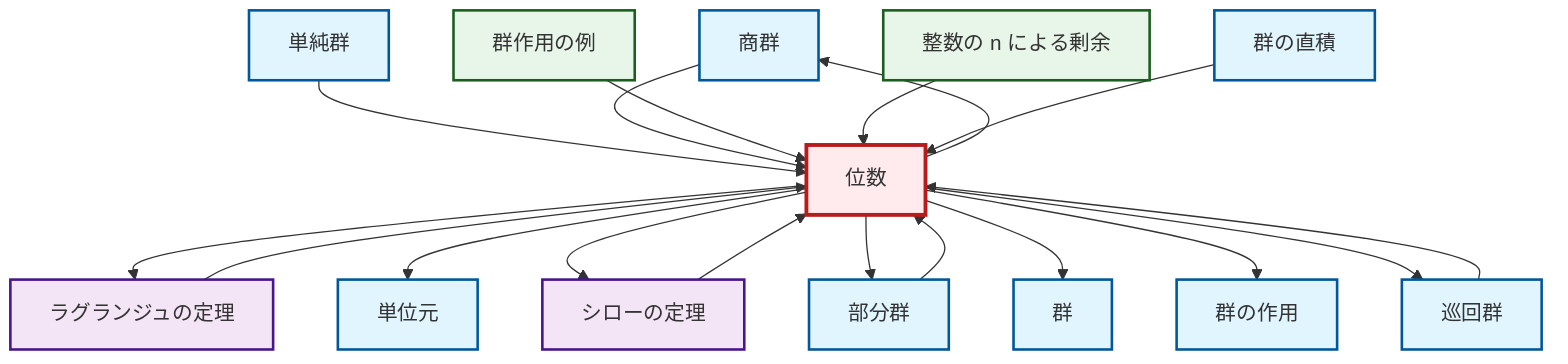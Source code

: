 graph TD
    classDef definition fill:#e1f5fe,stroke:#01579b,stroke-width:2px
    classDef theorem fill:#f3e5f5,stroke:#4a148c,stroke-width:2px
    classDef axiom fill:#fff3e0,stroke:#e65100,stroke-width:2px
    classDef example fill:#e8f5e9,stroke:#1b5e20,stroke-width:2px
    classDef current fill:#ffebee,stroke:#b71c1c,stroke-width:3px
    def-quotient-group["商群"]:::definition
    thm-lagrange["ラグランジュの定理"]:::theorem
    def-identity-element["単位元"]:::definition
    def-group-action["群の作用"]:::definition
    def-direct-product["群の直積"]:::definition
    def-subgroup["部分群"]:::definition
    ex-group-action-examples["群作用の例"]:::example
    thm-sylow["シローの定理"]:::theorem
    ex-quotient-integers-mod-n["整数の n による剰余"]:::example
    def-order["位数"]:::definition
    def-cyclic-group["巡回群"]:::definition
    def-group["群"]:::definition
    def-simple-group["単純群"]:::definition
    def-order --> thm-lagrange
    def-simple-group --> def-order
    def-order --> def-identity-element
    def-order --> thm-sylow
    thm-lagrange --> def-order
    def-cyclic-group --> def-order
    def-order --> def-subgroup
    def-order --> def-group
    thm-sylow --> def-order
    def-quotient-group --> def-order
    def-order --> def-quotient-group
    def-order --> def-group-action
    ex-group-action-examples --> def-order
    ex-quotient-integers-mod-n --> def-order
    def-order --> def-cyclic-group
    def-direct-product --> def-order
    def-subgroup --> def-order
    class def-order current